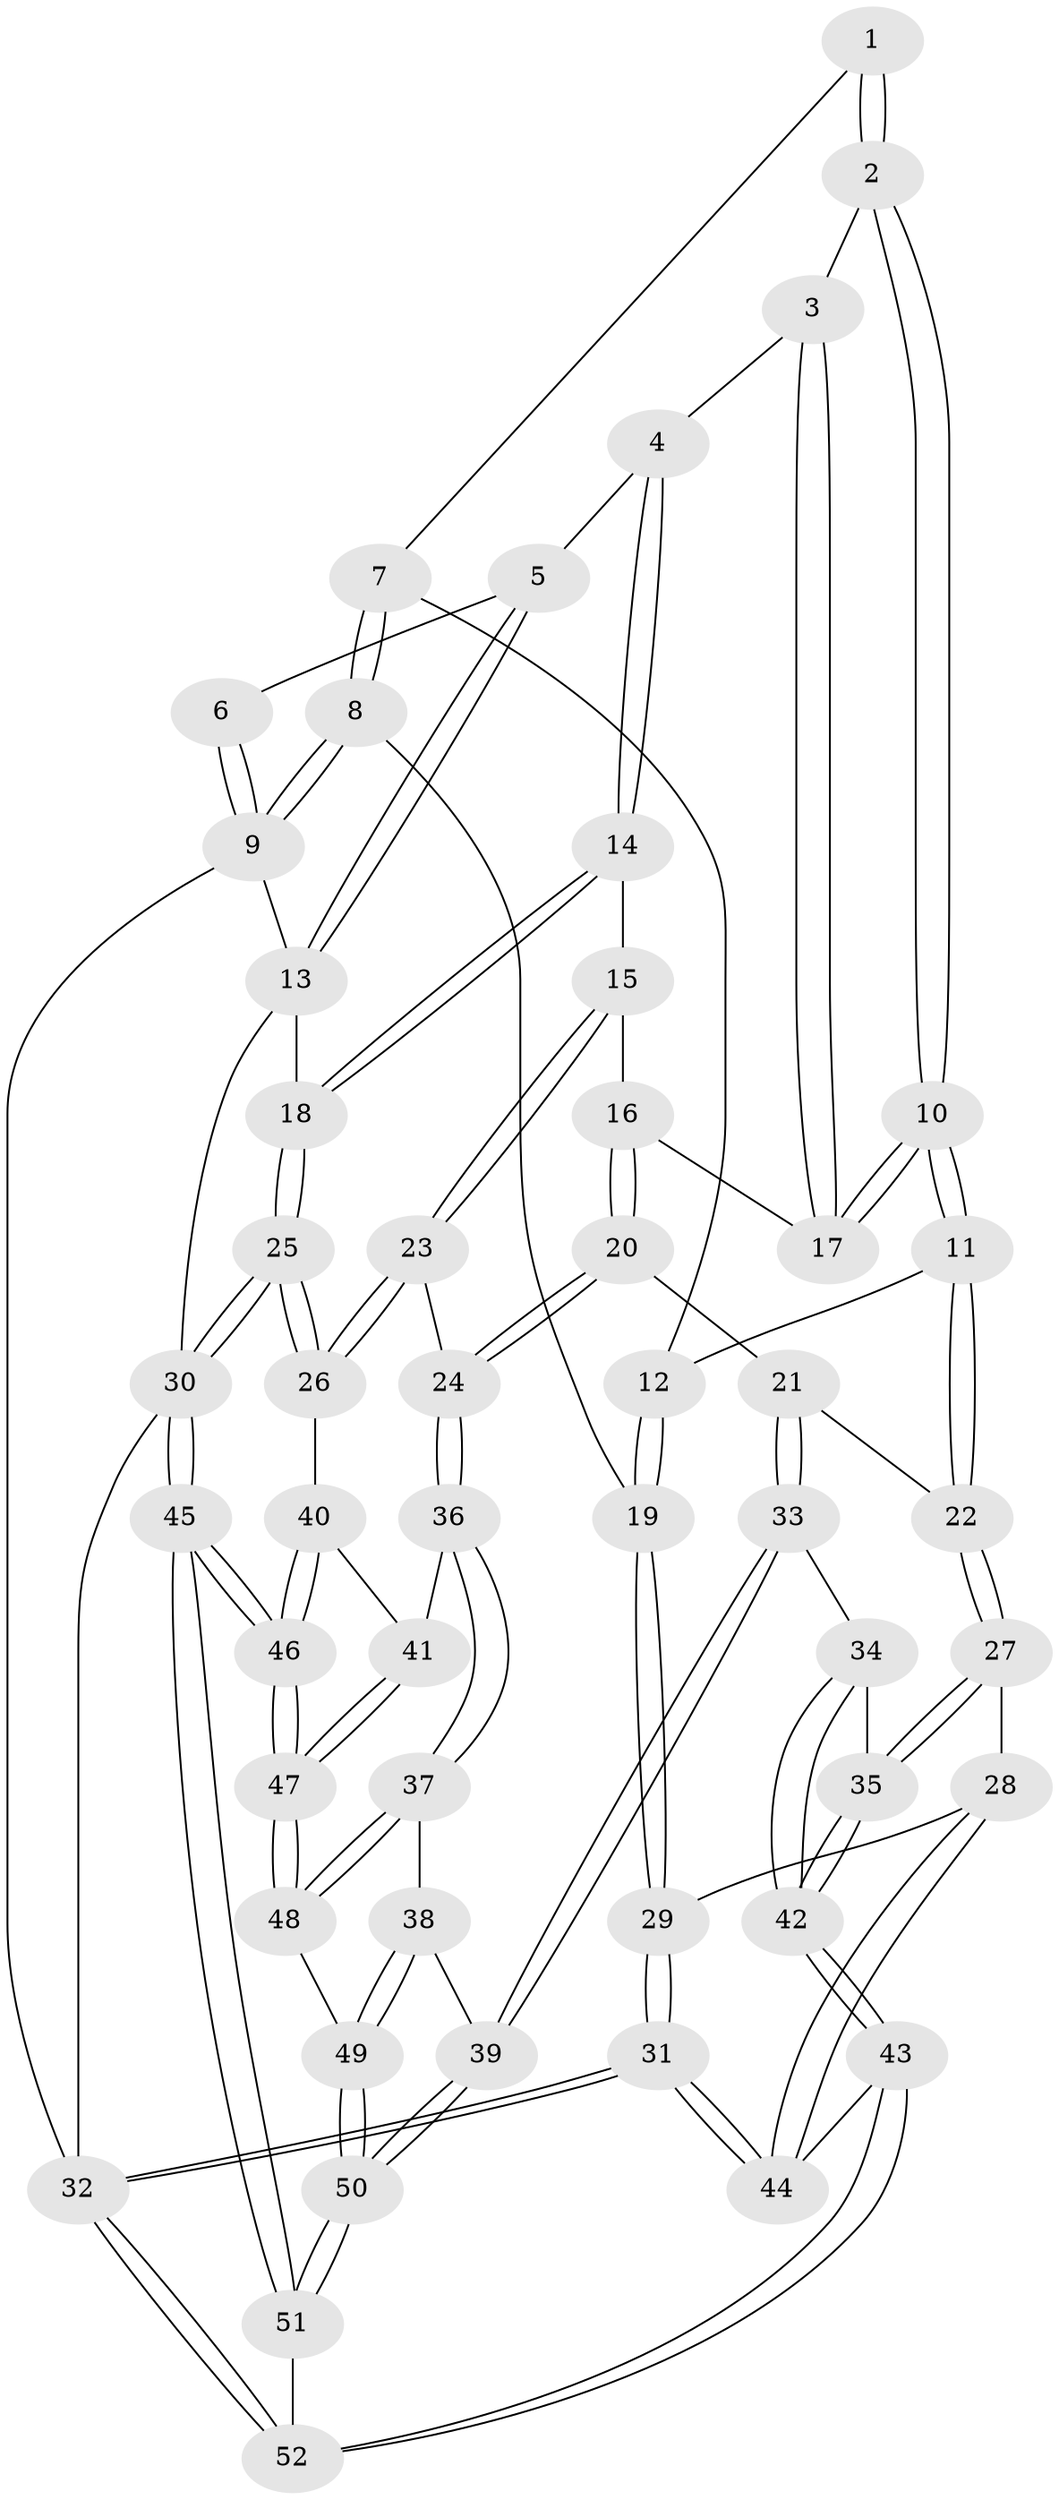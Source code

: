// coarse degree distribution, {3: 0.10344827586206896, 4: 0.5517241379310345, 5: 0.1724137931034483, 2: 0.034482758620689655, 6: 0.13793103448275862}
// Generated by graph-tools (version 1.1) at 2025/42/03/06/25 10:42:28]
// undirected, 52 vertices, 127 edges
graph export_dot {
graph [start="1"]
  node [color=gray90,style=filled];
  1 [pos="+0.3806097315661171+0"];
  2 [pos="+0.46690223685978854+0.2419841540002218"];
  3 [pos="+0.8262862263176797+0.0676519975088675"];
  4 [pos="+0.8530769436246142+0.046829894129461896"];
  5 [pos="+1+0"];
  6 [pos="+0.374337112423707+0"];
  7 [pos="+0.185974312629049+0.17112776183558115"];
  8 [pos="+0+0.09096103083602884"];
  9 [pos="+0+0"];
  10 [pos="+0.45368970337403675+0.32763626501093246"];
  11 [pos="+0.4135561361083996+0.36766912621939896"];
  12 [pos="+0.2388583185113535+0.26332126475242956"];
  13 [pos="+1+0"];
  14 [pos="+0.8516469835424769+0.365261093316934"];
  15 [pos="+0.7850516896382445+0.44314498128094526"];
  16 [pos="+0.6931874602002871+0.41051718119641717"];
  17 [pos="+0.6678514930855841+0.39265865427473606"];
  18 [pos="+1+0.3368474588176842"];
  19 [pos="+0+0.3353890653699335"];
  20 [pos="+0.6186371541894193+0.5908826491592956"];
  21 [pos="+0.5175536865917721+0.5966510511115847"];
  22 [pos="+0.4002885003068954+0.39508978850794246"];
  23 [pos="+0.8369607290321792+0.5540332725341348"];
  24 [pos="+0.7287895459125766+0.6632741856530162"];
  25 [pos="+1+0.5784939003327122"];
  26 [pos="+0.9806155347505029+0.6079282394175632"];
  27 [pos="+0.20624849722219998+0.5433083781045905"];
  28 [pos="+0.1312725872919283+0.552462879186966"];
  29 [pos="+0+0.48746346170621907"];
  30 [pos="+1+1"];
  31 [pos="+0+0.9779418772122666"];
  32 [pos="+0+1"];
  33 [pos="+0.4986485909384577+0.7713111904762671"];
  34 [pos="+0.49346255396645045+0.7705840260884065"];
  35 [pos="+0.3074963763060445+0.6843728965812539"];
  36 [pos="+0.71793999249794+0.705195433950202"];
  37 [pos="+0.6464099396594124+0.7700145749323082"];
  38 [pos="+0.5682504617086208+0.7848159946330072"];
  39 [pos="+0.5123387561266279+0.7854728633653343"];
  40 [pos="+0.9313586629014191+0.7136088821900218"];
  41 [pos="+0.795451984129875+0.7662312140536587"];
  42 [pos="+0.2575381335113023+0.8898155928029393"];
  43 [pos="+0.23777351968007954+0.9177781888815233"];
  44 [pos="+0.1375874475244814+0.8537275596880642"];
  45 [pos="+1+1"];
  46 [pos="+0.9047739432688775+1"];
  47 [pos="+0.8928980742377074+1"];
  48 [pos="+0.7598316167546356+0.9319614041228913"];
  49 [pos="+0.6522720936629021+0.9339204786967727"];
  50 [pos="+0.475075134592607+1"];
  51 [pos="+0.4197859472792682+1"];
  52 [pos="+0.3357708940337165+1"];
  1 -- 2;
  1 -- 2;
  1 -- 7;
  2 -- 3;
  2 -- 10;
  2 -- 10;
  3 -- 4;
  3 -- 17;
  3 -- 17;
  4 -- 5;
  4 -- 14;
  4 -- 14;
  5 -- 6;
  5 -- 13;
  5 -- 13;
  6 -- 9;
  6 -- 9;
  7 -- 8;
  7 -- 8;
  7 -- 12;
  8 -- 9;
  8 -- 9;
  8 -- 19;
  9 -- 13;
  9 -- 32;
  10 -- 11;
  10 -- 11;
  10 -- 17;
  10 -- 17;
  11 -- 12;
  11 -- 22;
  11 -- 22;
  12 -- 19;
  12 -- 19;
  13 -- 18;
  13 -- 30;
  14 -- 15;
  14 -- 18;
  14 -- 18;
  15 -- 16;
  15 -- 23;
  15 -- 23;
  16 -- 17;
  16 -- 20;
  16 -- 20;
  18 -- 25;
  18 -- 25;
  19 -- 29;
  19 -- 29;
  20 -- 21;
  20 -- 24;
  20 -- 24;
  21 -- 22;
  21 -- 33;
  21 -- 33;
  22 -- 27;
  22 -- 27;
  23 -- 24;
  23 -- 26;
  23 -- 26;
  24 -- 36;
  24 -- 36;
  25 -- 26;
  25 -- 26;
  25 -- 30;
  25 -- 30;
  26 -- 40;
  27 -- 28;
  27 -- 35;
  27 -- 35;
  28 -- 29;
  28 -- 44;
  28 -- 44;
  29 -- 31;
  29 -- 31;
  30 -- 45;
  30 -- 45;
  30 -- 32;
  31 -- 32;
  31 -- 32;
  31 -- 44;
  31 -- 44;
  32 -- 52;
  32 -- 52;
  33 -- 34;
  33 -- 39;
  33 -- 39;
  34 -- 35;
  34 -- 42;
  34 -- 42;
  35 -- 42;
  35 -- 42;
  36 -- 37;
  36 -- 37;
  36 -- 41;
  37 -- 38;
  37 -- 48;
  37 -- 48;
  38 -- 39;
  38 -- 49;
  38 -- 49;
  39 -- 50;
  39 -- 50;
  40 -- 41;
  40 -- 46;
  40 -- 46;
  41 -- 47;
  41 -- 47;
  42 -- 43;
  42 -- 43;
  43 -- 44;
  43 -- 52;
  43 -- 52;
  45 -- 46;
  45 -- 46;
  45 -- 51;
  45 -- 51;
  46 -- 47;
  46 -- 47;
  47 -- 48;
  47 -- 48;
  48 -- 49;
  49 -- 50;
  49 -- 50;
  50 -- 51;
  50 -- 51;
  51 -- 52;
}
